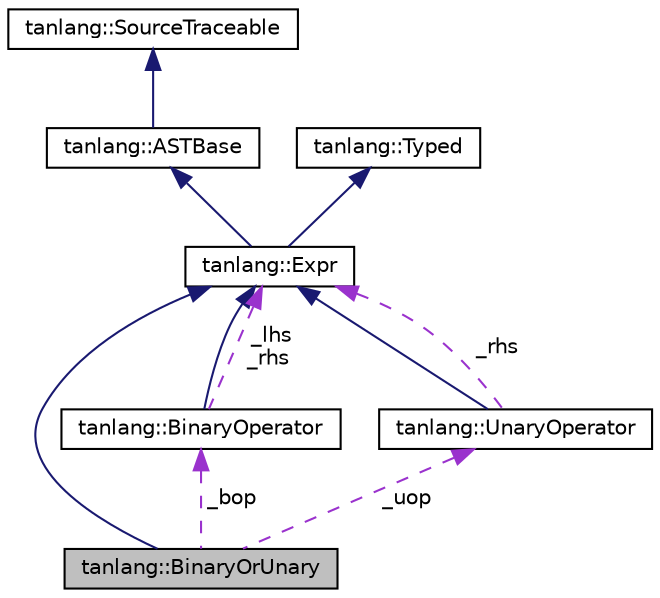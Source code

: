 digraph "tanlang::BinaryOrUnary"
{
 // LATEX_PDF_SIZE
  edge [fontname="Helvetica",fontsize="10",labelfontname="Helvetica",labelfontsize="10"];
  node [fontname="Helvetica",fontsize="10",shape=record];
  Node1 [label="tanlang::BinaryOrUnary",height=0.2,width=0.4,color="black", fillcolor="grey75", style="filled", fontcolor="black",tooltip=" "];
  Node2 -> Node1 [dir="back",color="midnightblue",fontsize="10",style="solid",fontname="Helvetica"];
  Node2 [label="tanlang::Expr",height=0.2,width=0.4,color="black", fillcolor="white", style="filled",URL="$classtanlang_1_1Expr.html",tooltip=" "];
  Node3 -> Node2 [dir="back",color="midnightblue",fontsize="10",style="solid",fontname="Helvetica"];
  Node3 [label="tanlang::ASTBase",height=0.2,width=0.4,color="black", fillcolor="white", style="filled",URL="$classtanlang_1_1ASTBase.html",tooltip=" "];
  Node4 -> Node3 [dir="back",color="midnightblue",fontsize="10",style="solid",fontname="Helvetica"];
  Node4 [label="tanlang::SourceTraceable",height=0.2,width=0.4,color="black", fillcolor="white", style="filled",URL="$classtanlang_1_1SourceTraceable.html",tooltip="Represents the nodes that can be traced back to tokens in the source file."];
  Node5 -> Node2 [dir="back",color="midnightblue",fontsize="10",style="solid",fontname="Helvetica"];
  Node5 [label="tanlang::Typed",height=0.2,width=0.4,color="black", fillcolor="white", style="filled",URL="$classtanlang_1_1Typed.html",tooltip="All typed AST nodes should inherit this class."];
  Node6 -> Node1 [dir="back",color="darkorchid3",fontsize="10",style="dashed",label=" _bop" ,fontname="Helvetica"];
  Node6 [label="tanlang::BinaryOperator",height=0.2,width=0.4,color="black", fillcolor="white", style="filled",URL="$classtanlang_1_1BinaryOperator.html",tooltip=" "];
  Node2 -> Node6 [dir="back",color="midnightblue",fontsize="10",style="solid",fontname="Helvetica"];
  Node2 -> Node6 [dir="back",color="darkorchid3",fontsize="10",style="dashed",label=" _lhs\n_rhs" ,fontname="Helvetica"];
  Node7 -> Node1 [dir="back",color="darkorchid3",fontsize="10",style="dashed",label=" _uop" ,fontname="Helvetica"];
  Node7 [label="tanlang::UnaryOperator",height=0.2,width=0.4,color="black", fillcolor="white", style="filled",URL="$classtanlang_1_1UnaryOperator.html",tooltip=" "];
  Node2 -> Node7 [dir="back",color="midnightblue",fontsize="10",style="solid",fontname="Helvetica"];
  Node2 -> Node7 [dir="back",color="darkorchid3",fontsize="10",style="dashed",label=" _rhs" ,fontname="Helvetica"];
}
